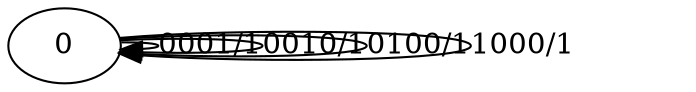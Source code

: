 digraph {
0
0 -> 0 [label="0001/1"]
0 -> 0 [label="0010/1"]
0 -> 0 [label="0100/1"]
0 -> 0 [label="1000/1"]
}
